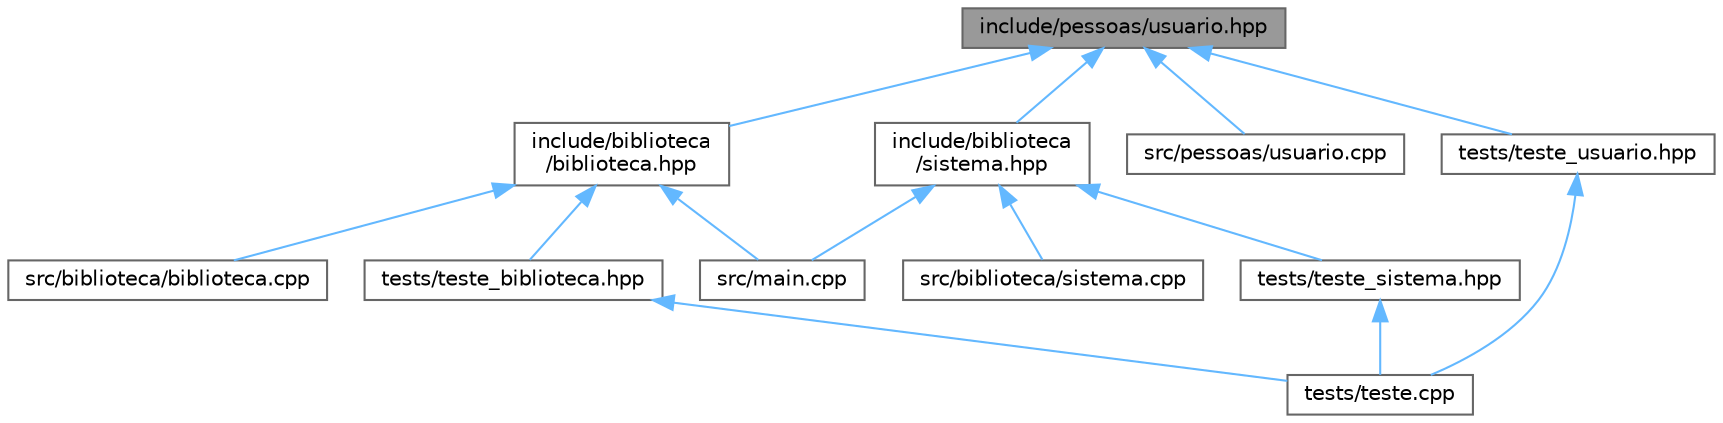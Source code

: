 digraph "include/pessoas/usuario.hpp"
{
 // LATEX_PDF_SIZE
  bgcolor="transparent";
  edge [fontname=Helvetica,fontsize=10,labelfontname=Helvetica,labelfontsize=10];
  node [fontname=Helvetica,fontsize=10,shape=box,height=0.2,width=0.4];
  Node1 [label="include/pessoas/usuario.hpp",height=0.2,width=0.4,color="gray40", fillcolor="grey60", style="filled", fontcolor="black",tooltip="Classe do usuario."];
  Node1 -> Node2 [dir="back",color="steelblue1",style="solid"];
  Node2 [label="include/biblioteca\l/biblioteca.hpp",height=0.2,width=0.4,color="grey40", fillcolor="white", style="filled",URL="$biblioteca_8hpp.html",tooltip="Classe responsável por armazenar os livros existentes, adicionar e remover livros,..."];
  Node2 -> Node3 [dir="back",color="steelblue1",style="solid"];
  Node3 [label="src/biblioteca/biblioteca.cpp",height=0.2,width=0.4,color="grey40", fillcolor="white", style="filled",URL="$biblioteca_8cpp.html",tooltip=" "];
  Node2 -> Node4 [dir="back",color="steelblue1",style="solid"];
  Node4 [label="src/main.cpp",height=0.2,width=0.4,color="grey40", fillcolor="white", style="filled",URL="$main_8cpp.html",tooltip=" "];
  Node2 -> Node5 [dir="back",color="steelblue1",style="solid"];
  Node5 [label="tests/teste_biblioteca.hpp",height=0.2,width=0.4,color="grey40", fillcolor="white", style="filled",URL="$teste__biblioteca_8hpp.html",tooltip=" "];
  Node5 -> Node6 [dir="back",color="steelblue1",style="solid"];
  Node6 [label="tests/teste.cpp",height=0.2,width=0.4,color="grey40", fillcolor="white", style="filled",URL="$teste_8cpp.html",tooltip=" "];
  Node1 -> Node7 [dir="back",color="steelblue1",style="solid"];
  Node7 [label="include/biblioteca\l/sistema.hpp",height=0.2,width=0.4,color="grey40", fillcolor="white", style="filled",URL="$sistema_8hpp.html",tooltip="Classe responsável por armazenar o histórico de livros."];
  Node7 -> Node8 [dir="back",color="steelblue1",style="solid"];
  Node8 [label="src/biblioteca/sistema.cpp",height=0.2,width=0.4,color="grey40", fillcolor="white", style="filled",URL="$sistema_8cpp.html",tooltip=" "];
  Node7 -> Node4 [dir="back",color="steelblue1",style="solid"];
  Node7 -> Node9 [dir="back",color="steelblue1",style="solid"];
  Node9 [label="tests/teste_sistema.hpp",height=0.2,width=0.4,color="grey40", fillcolor="white", style="filled",URL="$teste__sistema_8hpp.html",tooltip=" "];
  Node9 -> Node6 [dir="back",color="steelblue1",style="solid"];
  Node1 -> Node10 [dir="back",color="steelblue1",style="solid"];
  Node10 [label="src/pessoas/usuario.cpp",height=0.2,width=0.4,color="grey40", fillcolor="white", style="filled",URL="$usuario_8cpp.html",tooltip=" "];
  Node1 -> Node11 [dir="back",color="steelblue1",style="solid"];
  Node11 [label="tests/teste_usuario.hpp",height=0.2,width=0.4,color="grey40", fillcolor="white", style="filled",URL="$teste__usuario_8hpp.html",tooltip=" "];
  Node11 -> Node6 [dir="back",color="steelblue1",style="solid"];
}
